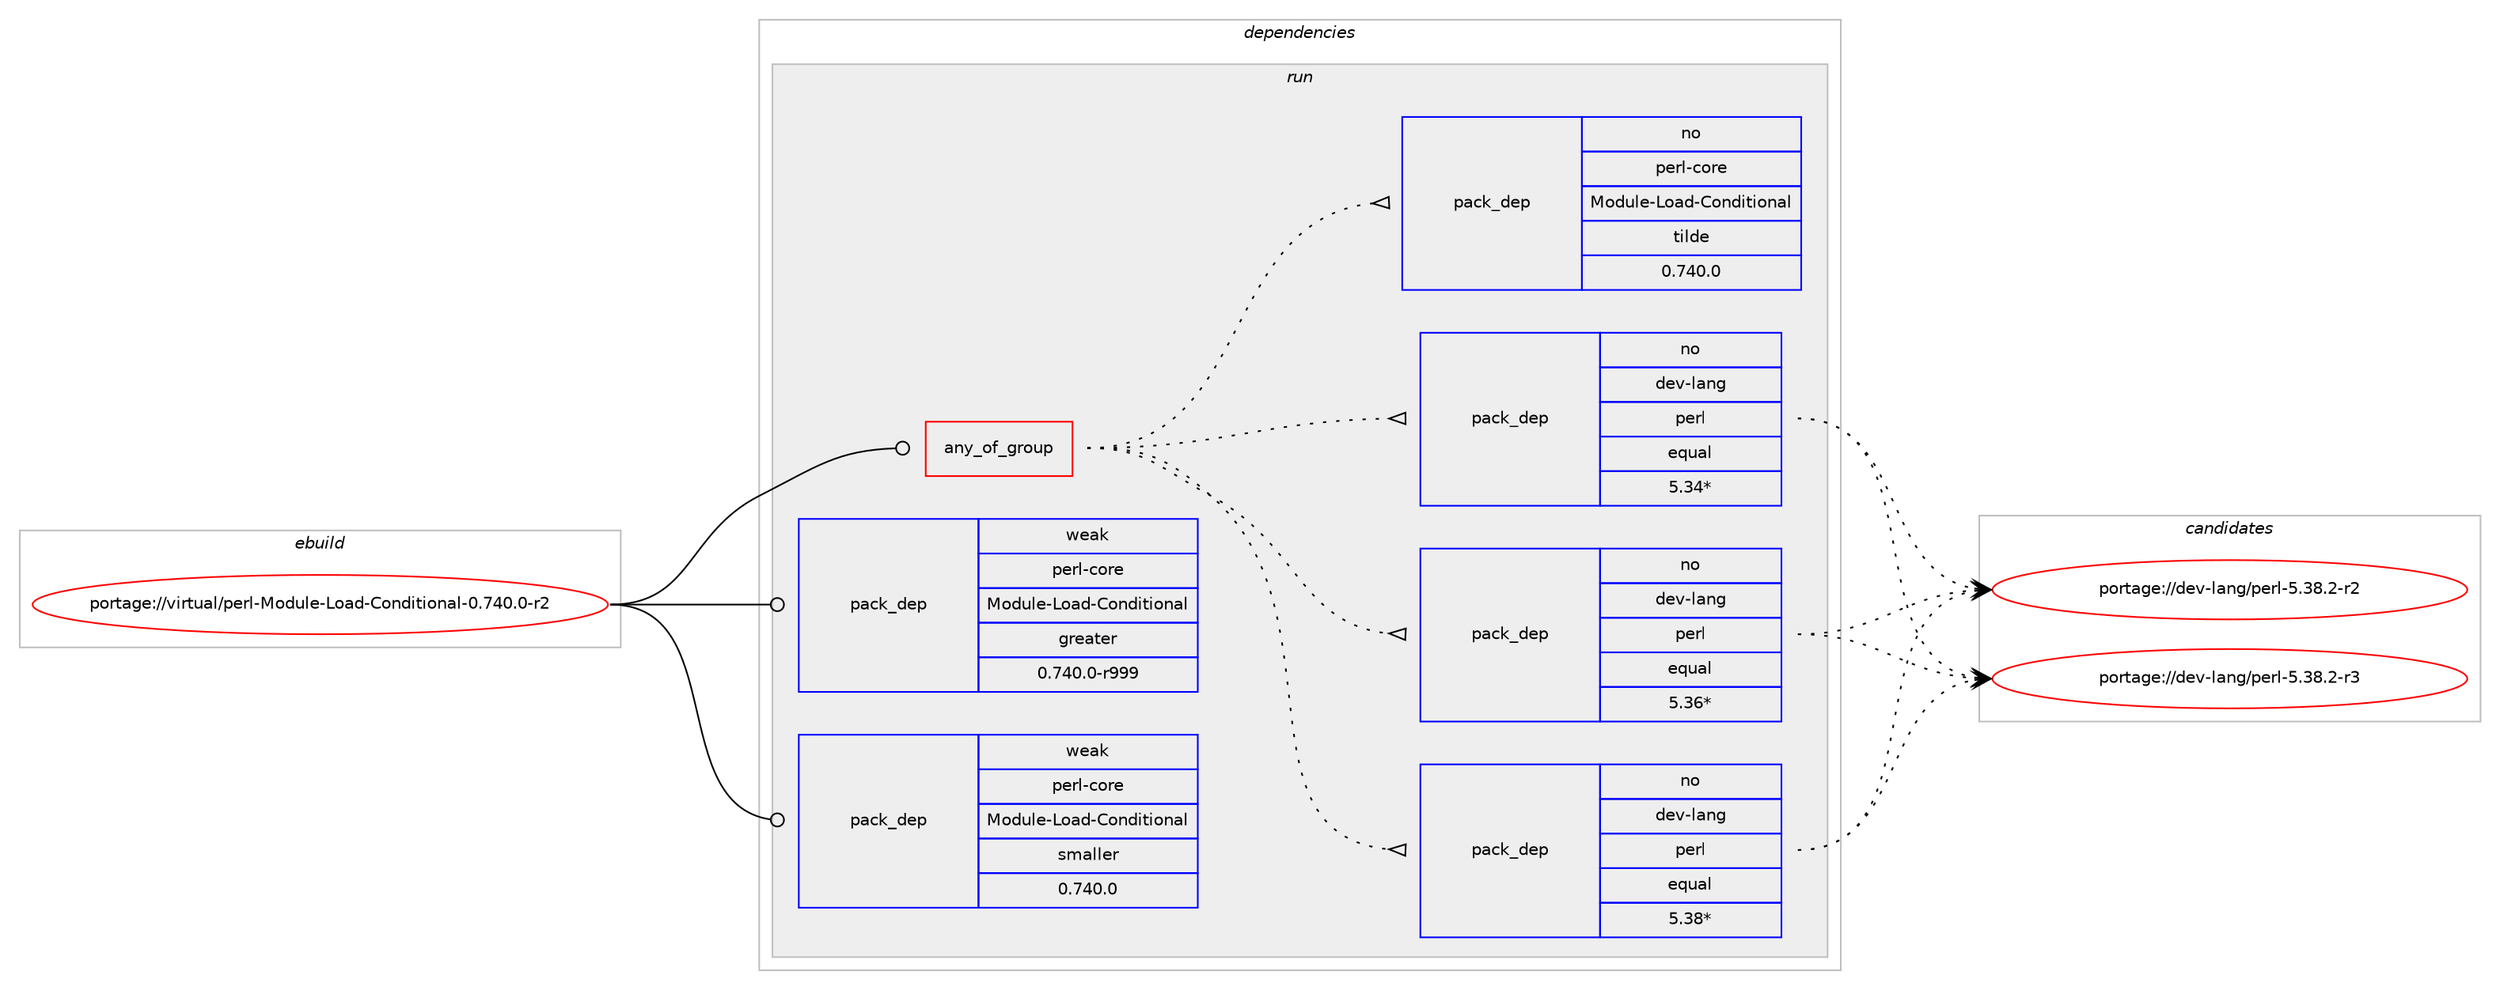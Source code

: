 digraph prolog {

# *************
# Graph options
# *************

newrank=true;
concentrate=true;
compound=true;
graph [rankdir=LR,fontname=Helvetica,fontsize=10,ranksep=1.5];#, ranksep=2.5, nodesep=0.2];
edge  [arrowhead=vee];
node  [fontname=Helvetica,fontsize=10];

# **********
# The ebuild
# **********

subgraph cluster_leftcol {
color=gray;
rank=same;
label=<<i>ebuild</i>>;
id [label="portage://virtual/perl-Module-Load-Conditional-0.740.0-r2", color=red, width=4, href="../virtual/perl-Module-Load-Conditional-0.740.0-r2.svg"];
}

# ****************
# The dependencies
# ****************

subgraph cluster_midcol {
color=gray;
label=<<i>dependencies</i>>;
subgraph cluster_compile {
fillcolor="#eeeeee";
style=filled;
label=<<i>compile</i>>;
}
subgraph cluster_compileandrun {
fillcolor="#eeeeee";
style=filled;
label=<<i>compile and run</i>>;
}
subgraph cluster_run {
fillcolor="#eeeeee";
style=filled;
label=<<i>run</i>>;
subgraph any59 {
dependency2078 [label=<<TABLE BORDER="0" CELLBORDER="1" CELLSPACING="0" CELLPADDING="4"><TR><TD CELLPADDING="10">any_of_group</TD></TR></TABLE>>, shape=none, color=red];subgraph pack762 {
dependency2079 [label=<<TABLE BORDER="0" CELLBORDER="1" CELLSPACING="0" CELLPADDING="4" WIDTH="220"><TR><TD ROWSPAN="6" CELLPADDING="30">pack_dep</TD></TR><TR><TD WIDTH="110">no</TD></TR><TR><TD>dev-lang</TD></TR><TR><TD>perl</TD></TR><TR><TD>equal</TD></TR><TR><TD>5.38*</TD></TR></TABLE>>, shape=none, color=blue];
}
dependency2078:e -> dependency2079:w [weight=20,style="dotted",arrowhead="oinv"];
subgraph pack763 {
dependency2080 [label=<<TABLE BORDER="0" CELLBORDER="1" CELLSPACING="0" CELLPADDING="4" WIDTH="220"><TR><TD ROWSPAN="6" CELLPADDING="30">pack_dep</TD></TR><TR><TD WIDTH="110">no</TD></TR><TR><TD>dev-lang</TD></TR><TR><TD>perl</TD></TR><TR><TD>equal</TD></TR><TR><TD>5.36*</TD></TR></TABLE>>, shape=none, color=blue];
}
dependency2078:e -> dependency2080:w [weight=20,style="dotted",arrowhead="oinv"];
subgraph pack764 {
dependency2081 [label=<<TABLE BORDER="0" CELLBORDER="1" CELLSPACING="0" CELLPADDING="4" WIDTH="220"><TR><TD ROWSPAN="6" CELLPADDING="30">pack_dep</TD></TR><TR><TD WIDTH="110">no</TD></TR><TR><TD>dev-lang</TD></TR><TR><TD>perl</TD></TR><TR><TD>equal</TD></TR><TR><TD>5.34*</TD></TR></TABLE>>, shape=none, color=blue];
}
dependency2078:e -> dependency2081:w [weight=20,style="dotted",arrowhead="oinv"];
subgraph pack765 {
dependency2082 [label=<<TABLE BORDER="0" CELLBORDER="1" CELLSPACING="0" CELLPADDING="4" WIDTH="220"><TR><TD ROWSPAN="6" CELLPADDING="30">pack_dep</TD></TR><TR><TD WIDTH="110">no</TD></TR><TR><TD>perl-core</TD></TR><TR><TD>Module-Load-Conditional</TD></TR><TR><TD>tilde</TD></TR><TR><TD>0.740.0</TD></TR></TABLE>>, shape=none, color=blue];
}
dependency2078:e -> dependency2082:w [weight=20,style="dotted",arrowhead="oinv"];
}
id:e -> dependency2078:w [weight=20,style="solid",arrowhead="odot"];
# *** BEGIN UNKNOWN DEPENDENCY TYPE (TODO) ***
# id -> package_dependency(portage://virtual/perl-Module-Load-Conditional-0.740.0-r2,run,no,dev-lang,perl,none,[,,],any_same_slot,[])
# *** END UNKNOWN DEPENDENCY TYPE (TODO) ***

subgraph pack766 {
dependency2083 [label=<<TABLE BORDER="0" CELLBORDER="1" CELLSPACING="0" CELLPADDING="4" WIDTH="220"><TR><TD ROWSPAN="6" CELLPADDING="30">pack_dep</TD></TR><TR><TD WIDTH="110">weak</TD></TR><TR><TD>perl-core</TD></TR><TR><TD>Module-Load-Conditional</TD></TR><TR><TD>greater</TD></TR><TR><TD>0.740.0-r999</TD></TR></TABLE>>, shape=none, color=blue];
}
id:e -> dependency2083:w [weight=20,style="solid",arrowhead="odot"];
subgraph pack767 {
dependency2084 [label=<<TABLE BORDER="0" CELLBORDER="1" CELLSPACING="0" CELLPADDING="4" WIDTH="220"><TR><TD ROWSPAN="6" CELLPADDING="30">pack_dep</TD></TR><TR><TD WIDTH="110">weak</TD></TR><TR><TD>perl-core</TD></TR><TR><TD>Module-Load-Conditional</TD></TR><TR><TD>smaller</TD></TR><TR><TD>0.740.0</TD></TR></TABLE>>, shape=none, color=blue];
}
id:e -> dependency2084:w [weight=20,style="solid",arrowhead="odot"];
}
}

# **************
# The candidates
# **************

subgraph cluster_choices {
rank=same;
color=gray;
label=<<i>candidates</i>>;

subgraph choice762 {
color=black;
nodesep=1;
choice100101118451089711010347112101114108455346515646504511450 [label="portage://dev-lang/perl-5.38.2-r2", color=red, width=4,href="../dev-lang/perl-5.38.2-r2.svg"];
choice100101118451089711010347112101114108455346515646504511451 [label="portage://dev-lang/perl-5.38.2-r3", color=red, width=4,href="../dev-lang/perl-5.38.2-r3.svg"];
dependency2079:e -> choice100101118451089711010347112101114108455346515646504511450:w [style=dotted,weight="100"];
dependency2079:e -> choice100101118451089711010347112101114108455346515646504511451:w [style=dotted,weight="100"];
}
subgraph choice763 {
color=black;
nodesep=1;
choice100101118451089711010347112101114108455346515646504511450 [label="portage://dev-lang/perl-5.38.2-r2", color=red, width=4,href="../dev-lang/perl-5.38.2-r2.svg"];
choice100101118451089711010347112101114108455346515646504511451 [label="portage://dev-lang/perl-5.38.2-r3", color=red, width=4,href="../dev-lang/perl-5.38.2-r3.svg"];
dependency2080:e -> choice100101118451089711010347112101114108455346515646504511450:w [style=dotted,weight="100"];
dependency2080:e -> choice100101118451089711010347112101114108455346515646504511451:w [style=dotted,weight="100"];
}
subgraph choice764 {
color=black;
nodesep=1;
choice100101118451089711010347112101114108455346515646504511450 [label="portage://dev-lang/perl-5.38.2-r2", color=red, width=4,href="../dev-lang/perl-5.38.2-r2.svg"];
choice100101118451089711010347112101114108455346515646504511451 [label="portage://dev-lang/perl-5.38.2-r3", color=red, width=4,href="../dev-lang/perl-5.38.2-r3.svg"];
dependency2081:e -> choice100101118451089711010347112101114108455346515646504511450:w [style=dotted,weight="100"];
dependency2081:e -> choice100101118451089711010347112101114108455346515646504511451:w [style=dotted,weight="100"];
}
subgraph choice765 {
color=black;
nodesep=1;
}
subgraph choice766 {
color=black;
nodesep=1;
}
subgraph choice767 {
color=black;
nodesep=1;
}
}

}
